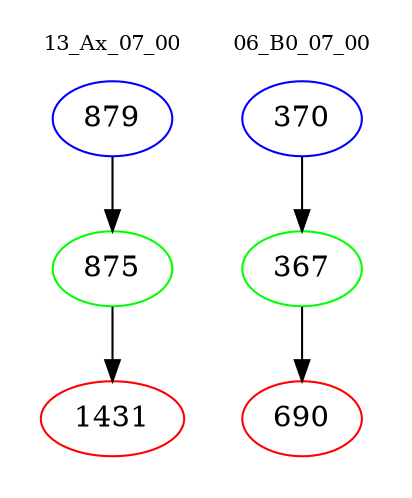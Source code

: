 digraph{
subgraph cluster_0 {
color = white
label = "13_Ax_07_00";
fontsize=10;
T0_879 [label="879", color="blue"]
T0_879 -> T0_875 [color="black"]
T0_875 [label="875", color="green"]
T0_875 -> T0_1431 [color="black"]
T0_1431 [label="1431", color="red"]
}
subgraph cluster_1 {
color = white
label = "06_B0_07_00";
fontsize=10;
T1_370 [label="370", color="blue"]
T1_370 -> T1_367 [color="black"]
T1_367 [label="367", color="green"]
T1_367 -> T1_690 [color="black"]
T1_690 [label="690", color="red"]
}
}
